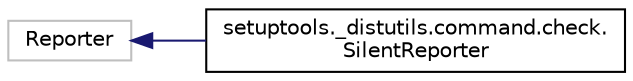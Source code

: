 digraph "Graphical Class Hierarchy"
{
 // LATEX_PDF_SIZE
  edge [fontname="Helvetica",fontsize="10",labelfontname="Helvetica",labelfontsize="10"];
  node [fontname="Helvetica",fontsize="10",shape=record];
  rankdir="LR";
  Node3659 [label="Reporter",height=0.2,width=0.4,color="grey75", fillcolor="white", style="filled",tooltip=" "];
  Node3659 -> Node0 [dir="back",color="midnightblue",fontsize="10",style="solid",fontname="Helvetica"];
  Node0 [label="setuptools._distutils.command.check.\lSilentReporter",height=0.2,width=0.4,color="black", fillcolor="white", style="filled",URL="$classsetuptools_1_1__distutils_1_1command_1_1check_1_1SilentReporter.html",tooltip=" "];
}
